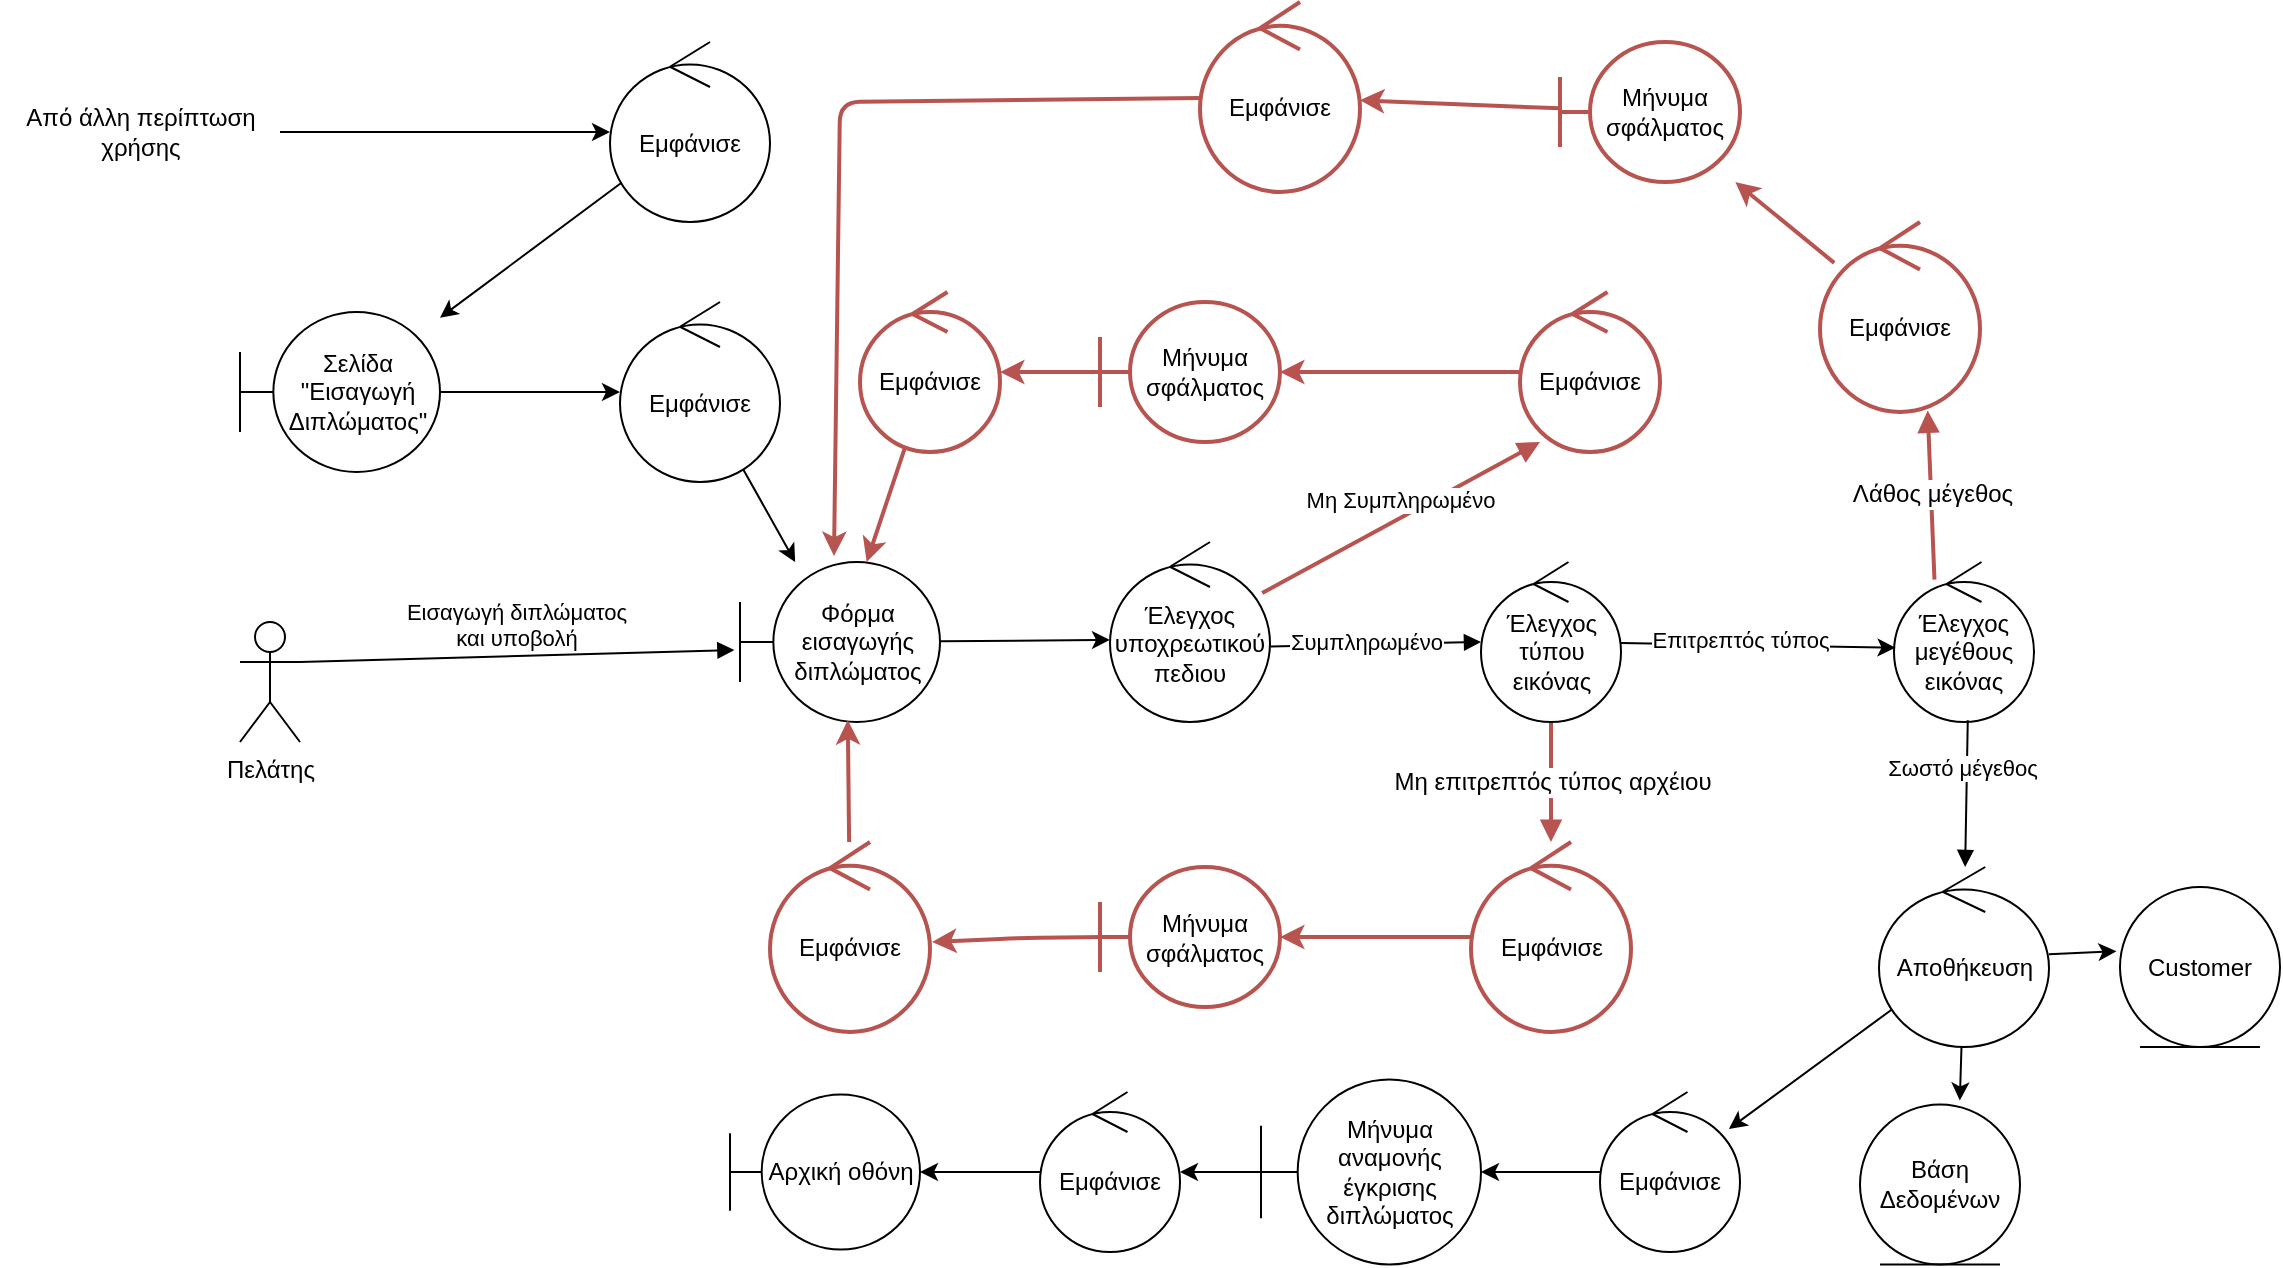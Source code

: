 <mxfile>
    <diagram name="Σελίδα-1" id="OHz2EBmf9zVARGRaG9hI">
        <mxGraphModel dx="2070" dy="952" grid="1" gridSize="10" guides="1" tooltips="1" connect="1" arrows="1" fold="1" page="1" pageScale="1" pageWidth="827" pageHeight="1169" math="0" shadow="0">
            <root>
                <mxCell id="0"/>
                <mxCell id="1" parent="0"/>
                <mxCell id="2v3vXZpvR5kIUnmruyP6-1" value="Πελάτης" style="shape=umlActor;verticalLabelPosition=bottom;verticalAlign=top;html=1;outlineConnect=0;" parent="1" vertex="1">
                    <mxGeometry x="-70" y="350" width="30" height="60" as="geometry"/>
                </mxCell>
                <mxCell id="2v3vXZpvR5kIUnmruyP6-3" value="" style="html=1;verticalAlign=bottom;endArrow=block;curved=0;rounded=0;exitX=1.003;exitY=0.58;exitDx=0;exitDy=0;exitPerimeter=0;entryX=0;entryY=0.5;entryDx=0;entryDy=0;entryPerimeter=0;" parent="1" source="2v3vXZpvR5kIUnmruyP6-6" target="38" edge="1">
                    <mxGeometry width="80" relative="1" as="geometry">
                        <mxPoint x="430" y="480" as="sourcePoint"/>
                        <mxPoint x="550" y="360" as="targetPoint"/>
                        <mxPoint as="offset"/>
                    </mxGeometry>
                </mxCell>
                <mxCell id="2v3vXZpvR5kIUnmruyP6-12" value="Συμπληρωμένο" style="edgeLabel;html=1;align=center;verticalAlign=middle;resizable=0;points=[];" parent="2v3vXZpvR5kIUnmruyP6-3" vertex="1" connectable="0">
                    <mxGeometry x="-0.372" y="1" relative="1" as="geometry">
                        <mxPoint x="15" y="-1" as="offset"/>
                    </mxGeometry>
                </mxCell>
                <mxCell id="2v3vXZpvR5kIUnmruyP6-6" value="Έλεγχος υποχρεωτικού πεδιου" style="ellipse;shape=umlControl;whiteSpace=wrap;html=1;" parent="1" vertex="1">
                    <mxGeometry x="365" y="310" width="80" height="90" as="geometry"/>
                </mxCell>
                <mxCell id="2v3vXZpvR5kIUnmruyP6-8" value="Εισαγωγή διπλώματος&lt;br&gt;και υποβολή" style="html=1;verticalAlign=bottom;endArrow=block;curved=0;rounded=0;entryX=-0.028;entryY=0.55;entryDx=0;entryDy=0;entryPerimeter=0;exitX=1;exitY=0.333;exitDx=0;exitDy=0;exitPerimeter=0;" parent="1" source="2v3vXZpvR5kIUnmruyP6-1" target="2" edge="1">
                    <mxGeometry width="80" relative="1" as="geometry">
                        <mxPoint x="150" y="409.41" as="sourcePoint"/>
                        <mxPoint x="230" y="409.41" as="targetPoint"/>
                        <mxPoint as="offset"/>
                    </mxGeometry>
                </mxCell>
                <mxCell id="2v3vXZpvR5kIUnmruyP6-9" value="Έλεγχος μεγέθους εικόνας" style="ellipse;shape=umlControl;whiteSpace=wrap;html=1;" parent="1" vertex="1">
                    <mxGeometry x="757" y="320" width="70" height="80" as="geometry"/>
                </mxCell>
                <mxCell id="2v3vXZpvR5kIUnmruyP6-10" value="" style="html=1;verticalAlign=bottom;endArrow=block;curved=0;rounded=0;exitX=0.527;exitY=0.989;exitDx=0;exitDy=0;exitPerimeter=0;" parent="1" source="2v3vXZpvR5kIUnmruyP6-9" target="2v3vXZpvR5kIUnmruyP6-11" edge="1">
                    <mxGeometry width="80" relative="1" as="geometry">
                        <mxPoint x="450" y="660" as="sourcePoint"/>
                        <mxPoint x="730" y="420" as="targetPoint"/>
                    </mxGeometry>
                </mxCell>
                <mxCell id="2v3vXZpvR5kIUnmruyP6-19" value="Σωστό μέγεθος" style="edgeLabel;html=1;align=center;verticalAlign=middle;resizable=0;points=[];" parent="2v3vXZpvR5kIUnmruyP6-10" vertex="1" connectable="0">
                    <mxGeometry x="-0.213" y="-3" relative="1" as="geometry">
                        <mxPoint y="-5" as="offset"/>
                    </mxGeometry>
                </mxCell>
                <mxCell id="30" value="" style="edgeStyle=none;html=1;strokeWidth=1;" parent="1" source="2v3vXZpvR5kIUnmruyP6-11" target="2v3vXZpvR5kIUnmruyP6-24" edge="1">
                    <mxGeometry relative="1" as="geometry"/>
                </mxCell>
                <mxCell id="48" style="edgeStyle=none;html=1;entryX=0.624;entryY=-0.025;entryDx=0;entryDy=0;strokeWidth=1;entryPerimeter=0;" parent="1" source="2v3vXZpvR5kIUnmruyP6-11" target="45" edge="1">
                    <mxGeometry relative="1" as="geometry"/>
                </mxCell>
                <mxCell id="49" style="edgeStyle=none;html=1;entryX=-0.022;entryY=0.402;entryDx=0;entryDy=0;entryPerimeter=0;strokeWidth=1;" parent="1" source="2v3vXZpvR5kIUnmruyP6-11" target="46" edge="1">
                    <mxGeometry relative="1" as="geometry"/>
                </mxCell>
                <mxCell id="2v3vXZpvR5kIUnmruyP6-11" value="Αποθήκευση" style="ellipse;shape=umlControl;whiteSpace=wrap;html=1;" parent="1" vertex="1">
                    <mxGeometry x="749.5" y="472.5" width="85" height="90" as="geometry"/>
                </mxCell>
                <mxCell id="2v3vXZpvR5kIUnmruyP6-13" value="Μη Συμπληρωμένο" style="html=1;verticalAlign=bottom;endArrow=block;curved=0;rounded=0;entryX=0.143;entryY=0.938;entryDx=0;entryDy=0;entryPerimeter=0;fillColor=#f8cecc;strokeColor=#b85450;strokeWidth=2;" parent="1" source="2v3vXZpvR5kIUnmruyP6-6" target="2v3vXZpvR5kIUnmruyP6-14" edge="1">
                    <mxGeometry width="80" relative="1" as="geometry">
                        <mxPoint x="445" y="440" as="sourcePoint"/>
                        <mxPoint x="525" y="440" as="targetPoint"/>
                    </mxGeometry>
                </mxCell>
                <mxCell id="16" value="" style="edgeStyle=none;html=1;strokeWidth=2;fontSize=12;fillColor=none;strokeColor=#b85450;" parent="1" source="2v3vXZpvR5kIUnmruyP6-14" target="13" edge="1">
                    <mxGeometry relative="1" as="geometry"/>
                </mxCell>
                <mxCell id="2v3vXZpvR5kIUnmruyP6-14" value="Εμφάνισε" style="ellipse;shape=umlControl;whiteSpace=wrap;html=1;fillColor=none;strokeColor=#b85450;strokeWidth=2;" parent="1" vertex="1">
                    <mxGeometry x="570" y="185" width="70" height="80" as="geometry"/>
                </mxCell>
                <mxCell id="2v3vXZpvR5kIUnmruyP6-18" value="Λάθος μέγεθος" style="html=1;verticalAlign=middle;endArrow=block;curved=0;rounded=0;entryX=0.673;entryY=0.992;entryDx=0;entryDy=0;entryPerimeter=0;exitX=0.289;exitY=0.11;exitDx=0;exitDy=0;exitPerimeter=0;fontSize=12;fillColor=none;strokeColor=#b85450;strokeWidth=2;" parent="1" source="2v3vXZpvR5kIUnmruyP6-9" target="32" edge="1">
                    <mxGeometry width="80" relative="1" as="geometry">
                        <mxPoint x="420" y="600" as="sourcePoint"/>
                        <mxPoint x="373.12" y="672.11" as="targetPoint"/>
                    </mxGeometry>
                </mxCell>
                <mxCell id="31" value="" style="edgeStyle=none;html=1;strokeWidth=1;" parent="1" source="2v3vXZpvR5kIUnmruyP6-24" target="11" edge="1">
                    <mxGeometry relative="1" as="geometry"/>
                </mxCell>
                <mxCell id="2v3vXZpvR5kIUnmruyP6-24" value="Εμφάνισε" style="ellipse;shape=umlControl;whiteSpace=wrap;html=1;" parent="1" vertex="1">
                    <mxGeometry x="610" y="585" width="70" height="80" as="geometry"/>
                </mxCell>
                <mxCell id="2v3vXZpvR5kIUnmruyP6-28" value="Μη επιτρεπτός τύπος αρχέιου" style="html=1;verticalAlign=middle;endArrow=block;curved=0;rounded=0;fontSize=12;fillColor=none;strokeColor=#b85450;strokeWidth=2;" parent="1" source="38" target="20" edge="1">
                    <mxGeometry width="80" relative="1" as="geometry">
                        <mxPoint x="580" y="570" as="sourcePoint"/>
                        <mxPoint x="730" y="551.3" as="targetPoint"/>
                    </mxGeometry>
                </mxCell>
                <mxCell id="26" style="edgeStyle=none;html=1;entryX=0;entryY=0.544;entryDx=0;entryDy=0;entryPerimeter=0;strokeWidth=1;" parent="1" source="2" target="2v3vXZpvR5kIUnmruyP6-6" edge="1">
                    <mxGeometry relative="1" as="geometry"/>
                </mxCell>
                <mxCell id="2" value="Φόρμα εισαγωγής διπλώματος" style="shape=umlBoundary;whiteSpace=wrap;html=1;" parent="1" vertex="1">
                    <mxGeometry x="180" y="320" width="100" height="80" as="geometry"/>
                </mxCell>
                <mxCell id="52" value="" style="edgeStyle=none;html=1;" edge="1" parent="1" source="11" target="51">
                    <mxGeometry relative="1" as="geometry"/>
                </mxCell>
                <mxCell id="11" value="Μήνυμα αναμονής έγκρισης διπλώματος" style="shape=umlBoundary;whiteSpace=wrap;html=1;" parent="1" vertex="1">
                    <mxGeometry x="440.5" y="578.75" width="110" height="92.5" as="geometry"/>
                </mxCell>
                <mxCell id="18" style="edgeStyle=none;html=1;strokeWidth=2;fontSize=12;fillColor=none;strokeColor=#b85450;" parent="1" source="12" target="2" edge="1">
                    <mxGeometry relative="1" as="geometry"/>
                </mxCell>
                <mxCell id="12" value="Εμφάνισε" style="ellipse;shape=umlControl;whiteSpace=wrap;html=1;fillColor=none;strokeColor=#b85450;strokeWidth=2;" parent="1" vertex="1">
                    <mxGeometry x="240" y="185" width="70" height="80" as="geometry"/>
                </mxCell>
                <mxCell id="17" value="" style="edgeStyle=none;html=1;strokeWidth=2;fontSize=12;fillColor=none;strokeColor=#b85450;" parent="1" source="13" target="12" edge="1">
                    <mxGeometry relative="1" as="geometry"/>
                </mxCell>
                <mxCell id="13" value="Μήνυμα σφάλματος" style="shape=umlBoundary;whiteSpace=wrap;html=1;fillColor=none;strokeColor=#b85450;strokeWidth=2;" parent="1" vertex="1">
                    <mxGeometry x="360" y="190" width="90" height="70" as="geometry"/>
                </mxCell>
                <mxCell id="29" style="edgeStyle=none;html=1;strokeWidth=2;fontSize=12;fillColor=none;strokeColor=#b85450;" parent="1" source="20" target="21" edge="1">
                    <mxGeometry relative="1" as="geometry"/>
                </mxCell>
                <mxCell id="20" value="Εμφάνισε" style="ellipse;shape=umlControl;whiteSpace=wrap;html=1;fillColor=none;strokeColor=#b85450;strokeWidth=2;" parent="1" vertex="1">
                    <mxGeometry x="545.5" y="460" width="80" height="95" as="geometry"/>
                </mxCell>
                <mxCell id="25" style="edgeStyle=none;html=1;strokeWidth=2;fontSize=12;fillColor=none;strokeColor=#b85450;exitX=0.022;exitY=0.5;exitDx=0;exitDy=0;exitPerimeter=0;entryX=1.013;entryY=0.526;entryDx=0;entryDy=0;entryPerimeter=0;" parent="1" source="21" target="22" edge="1">
                    <mxGeometry relative="1" as="geometry">
                        <mxPoint x="280.5" y="512.5" as="targetPoint"/>
                        <Array as="points">
                            <mxPoint x="320" y="508"/>
                        </Array>
                    </mxGeometry>
                </mxCell>
                <mxCell id="21" value="Μήνυμα σφάλματος" style="shape=umlBoundary;whiteSpace=wrap;html=1;fillColor=none;strokeColor=#b85450;strokeWidth=2;" parent="1" vertex="1">
                    <mxGeometry x="360" y="472.5" width="90" height="70" as="geometry"/>
                </mxCell>
                <mxCell id="23" style="edgeStyle=none;html=1;entryX=0.539;entryY=0.988;entryDx=0;entryDy=0;entryPerimeter=0;strokeWidth=2;fontSize=12;fillColor=none;strokeColor=#b85450;" parent="1" source="22" target="2" edge="1">
                    <mxGeometry relative="1" as="geometry"/>
                </mxCell>
                <mxCell id="22" value="Εμφάνισε" style="ellipse;shape=umlControl;whiteSpace=wrap;html=1;fillColor=none;strokeColor=#b85450;strokeWidth=2;" parent="1" vertex="1">
                    <mxGeometry x="195" y="460" width="80" height="95" as="geometry"/>
                </mxCell>
                <mxCell id="35" value="" style="edgeStyle=none;html=1;strokeWidth=2;fontSize=12;fillColor=none;strokeColor=#b85450;" parent="1" source="27" target="34" edge="1">
                    <mxGeometry relative="1" as="geometry"/>
                </mxCell>
                <mxCell id="27" value="Μήνυμα σφάλματος" style="shape=umlBoundary;whiteSpace=wrap;html=1;fillColor=none;strokeColor=#b85450;strokeWidth=2;" parent="1" vertex="1">
                    <mxGeometry x="590" y="60" width="90" height="70" as="geometry"/>
                </mxCell>
                <mxCell id="33" value="" style="edgeStyle=none;html=1;strokeWidth=2;fontSize=12;fillColor=none;strokeColor=#b85450;" parent="1" source="32" target="27" edge="1">
                    <mxGeometry relative="1" as="geometry"/>
                </mxCell>
                <mxCell id="32" value="Εμφάνισε" style="ellipse;shape=umlControl;whiteSpace=wrap;html=1;fillColor=none;strokeColor=#b85450;strokeWidth=2;" parent="1" vertex="1">
                    <mxGeometry x="720" y="150" width="80" height="95" as="geometry"/>
                </mxCell>
                <mxCell id="36" style="edgeStyle=none;html=1;entryX=0.47;entryY=-0.037;entryDx=0;entryDy=0;entryPerimeter=0;strokeWidth=2;fontSize=12;fillColor=none;strokeColor=#b85450;" parent="1" source="34" target="2" edge="1">
                    <mxGeometry relative="1" as="geometry">
                        <Array as="points">
                            <mxPoint x="230" y="90"/>
                        </Array>
                    </mxGeometry>
                </mxCell>
                <mxCell id="34" value="Εμφάνισε" style="ellipse;shape=umlControl;whiteSpace=wrap;html=1;fillColor=none;strokeColor=#b85450;strokeWidth=2;" parent="1" vertex="1">
                    <mxGeometry x="410" y="40" width="80" height="95" as="geometry"/>
                </mxCell>
                <mxCell id="39" style="edgeStyle=none;html=1;entryX=0.011;entryY=0.536;entryDx=0;entryDy=0;entryPerimeter=0;strokeWidth=1;" parent="1" source="38" target="2v3vXZpvR5kIUnmruyP6-9" edge="1">
                    <mxGeometry relative="1" as="geometry"/>
                </mxCell>
                <mxCell id="40" value="Επιτρεπτός τύπος" style="edgeLabel;html=1;align=center;verticalAlign=middle;resizable=0;points=[];" parent="39" connectable="0" vertex="1">
                    <mxGeometry x="-0.422" y="1" relative="1" as="geometry">
                        <mxPoint x="20" y="-1" as="offset"/>
                    </mxGeometry>
                </mxCell>
                <mxCell id="38" value="Έλεγχος τύπου εικόνας" style="ellipse;shape=umlControl;whiteSpace=wrap;html=1;" parent="1" vertex="1">
                    <mxGeometry x="550.5" y="320" width="70" height="80" as="geometry"/>
                </mxCell>
                <mxCell id="45" value="Βάση Δεδομένων" style="ellipse;shape=umlEntity;whiteSpace=wrap;html=1;strokeWidth=1;fillColor=none;" parent="1" vertex="1">
                    <mxGeometry x="740" y="591.25" width="80" height="80" as="geometry"/>
                </mxCell>
                <mxCell id="46" value="Customer" style="ellipse;shape=umlEntity;whiteSpace=wrap;html=1;" parent="1" vertex="1">
                    <mxGeometry x="870" y="482.5" width="80" height="80" as="geometry"/>
                </mxCell>
                <mxCell id="54" value="" style="edgeStyle=none;html=1;" edge="1" parent="1" source="51" target="53">
                    <mxGeometry relative="1" as="geometry"/>
                </mxCell>
                <mxCell id="51" value="Εμφάνισε" style="ellipse;shape=umlControl;whiteSpace=wrap;html=1;" vertex="1" parent="1">
                    <mxGeometry x="330" y="585" width="70" height="80" as="geometry"/>
                </mxCell>
                <mxCell id="53" value="Αρχική οθόνη" style="shape=umlBoundary;whiteSpace=wrap;html=1;" vertex="1" parent="1">
                    <mxGeometry x="175" y="586.25" width="95" height="77.5" as="geometry"/>
                </mxCell>
                <mxCell id="60" value="" style="edgeStyle=none;html=1;" edge="1" parent="1" source="55" target="58">
                    <mxGeometry relative="1" as="geometry"/>
                </mxCell>
                <mxCell id="55" value="Σελίδα &quot;Εισαγωγή Διπλώματος&quot;" style="shape=umlBoundary;whiteSpace=wrap;html=1;" vertex="1" parent="1">
                    <mxGeometry x="-70" y="195" width="100" height="80" as="geometry"/>
                </mxCell>
                <mxCell id="57" value="" style="edgeStyle=none;html=1;" edge="1" parent="1" source="56" target="55">
                    <mxGeometry relative="1" as="geometry"/>
                </mxCell>
                <mxCell id="56" value="Εμφάνισε" style="ellipse;shape=umlControl;whiteSpace=wrap;html=1;" vertex="1" parent="1">
                    <mxGeometry x="115" y="60" width="80" height="90" as="geometry"/>
                </mxCell>
                <mxCell id="61" style="edgeStyle=none;html=1;" edge="1" parent="1" source="58" target="2">
                    <mxGeometry relative="1" as="geometry"/>
                </mxCell>
                <mxCell id="58" value="Εμφάνισε" style="ellipse;shape=umlControl;whiteSpace=wrap;html=1;" vertex="1" parent="1">
                    <mxGeometry x="120" y="190" width="80" height="90" as="geometry"/>
                </mxCell>
                <mxCell id="64" style="edgeStyle=none;html=1;" edge="1" parent="1" source="63" target="56">
                    <mxGeometry relative="1" as="geometry"/>
                </mxCell>
                <mxCell id="63" value="Από άλλη περίπτωση&lt;br&gt;χρήσης" style="text;html=1;align=center;verticalAlign=middle;resizable=0;points=[];autosize=1;strokeColor=none;fillColor=none;" vertex="1" parent="1">
                    <mxGeometry x="-190" y="85" width="140" height="40" as="geometry"/>
                </mxCell>
            </root>
        </mxGraphModel>
    </diagram>
</mxfile>
